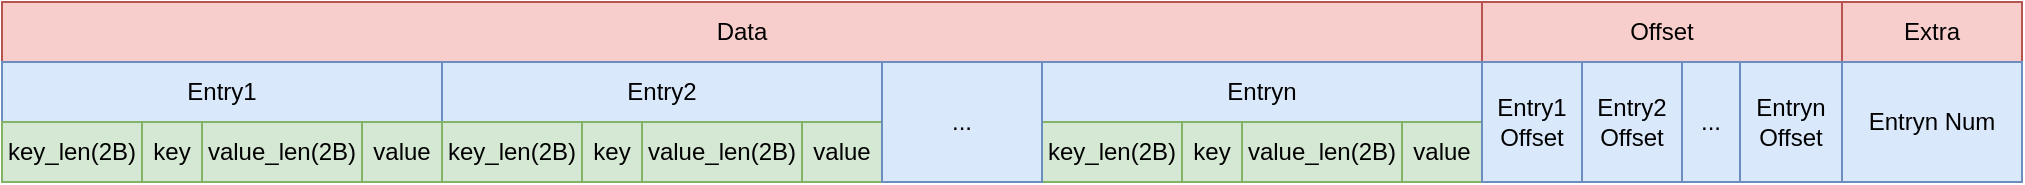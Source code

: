 <mxfile>
    <diagram id="EfmnAd_fRH0P_3xbAmbj" name="Page-1">
        <mxGraphModel dx="1542" dy="701" grid="1" gridSize="10" guides="1" tooltips="1" connect="1" arrows="1" fold="1" page="1" pageScale="1" pageWidth="850" pageHeight="1100" math="0" shadow="0">
            <root>
                <mxCell id="0"/>
                <mxCell id="1" parent="0"/>
                <mxCell id="2" value="Data" style="rounded=0;whiteSpace=wrap;html=1;fillColor=#f8cecc;strokeColor=#b85450;" vertex="1" parent="1">
                    <mxGeometry x="320" y="220" width="740" height="30" as="geometry"/>
                </mxCell>
                <mxCell id="3" value="Entry1" style="rounded=0;whiteSpace=wrap;html=1;fillColor=#dae8fc;strokeColor=#6c8ebf;" vertex="1" parent="1">
                    <mxGeometry x="320" y="250" width="220" height="30" as="geometry"/>
                </mxCell>
                <mxCell id="4" value="key_len(2B)" style="rounded=0;whiteSpace=wrap;html=1;fillColor=#d5e8d4;strokeColor=#82b366;" vertex="1" parent="1">
                    <mxGeometry x="320" y="280" width="70" height="30" as="geometry"/>
                </mxCell>
                <mxCell id="5" value="key" style="rounded=0;whiteSpace=wrap;html=1;fillColor=#d5e8d4;strokeColor=#82b366;" vertex="1" parent="1">
                    <mxGeometry x="390" y="280" width="30" height="30" as="geometry"/>
                </mxCell>
                <mxCell id="6" value="value_len(2B)" style="rounded=0;whiteSpace=wrap;html=1;fillColor=#d5e8d4;strokeColor=#82b366;" vertex="1" parent="1">
                    <mxGeometry x="420" y="280" width="80" height="30" as="geometry"/>
                </mxCell>
                <mxCell id="7" value="value" style="rounded=0;whiteSpace=wrap;html=1;fillColor=#d5e8d4;strokeColor=#82b366;" vertex="1" parent="1">
                    <mxGeometry x="500" y="280" width="40" height="30" as="geometry"/>
                </mxCell>
                <mxCell id="8" value="Entry2" style="rounded=0;whiteSpace=wrap;html=1;fillColor=#dae8fc;strokeColor=#6c8ebf;" vertex="1" parent="1">
                    <mxGeometry x="540" y="250" width="220" height="30" as="geometry"/>
                </mxCell>
                <mxCell id="9" value="key_len(2B)" style="rounded=0;whiteSpace=wrap;html=1;fillColor=#d5e8d4;strokeColor=#82b366;" vertex="1" parent="1">
                    <mxGeometry x="540" y="280" width="70" height="30" as="geometry"/>
                </mxCell>
                <mxCell id="10" value="key" style="rounded=0;whiteSpace=wrap;html=1;fillColor=#d5e8d4;strokeColor=#82b366;" vertex="1" parent="1">
                    <mxGeometry x="610" y="280" width="30" height="30" as="geometry"/>
                </mxCell>
                <mxCell id="11" value="value_len(2B)" style="rounded=0;whiteSpace=wrap;html=1;fillColor=#d5e8d4;strokeColor=#82b366;" vertex="1" parent="1">
                    <mxGeometry x="640" y="280" width="80" height="30" as="geometry"/>
                </mxCell>
                <mxCell id="12" value="value" style="rounded=0;whiteSpace=wrap;html=1;fillColor=#d5e8d4;strokeColor=#82b366;" vertex="1" parent="1">
                    <mxGeometry x="720" y="280" width="40" height="30" as="geometry"/>
                </mxCell>
                <mxCell id="13" value="Entryn" style="rounded=0;whiteSpace=wrap;html=1;fillColor=#dae8fc;strokeColor=#6c8ebf;" vertex="1" parent="1">
                    <mxGeometry x="840" y="250" width="220" height="30" as="geometry"/>
                </mxCell>
                <mxCell id="14" value="key_len(2B)" style="rounded=0;whiteSpace=wrap;html=1;fillColor=#d5e8d4;strokeColor=#82b366;" vertex="1" parent="1">
                    <mxGeometry x="840" y="280" width="70" height="30" as="geometry"/>
                </mxCell>
                <mxCell id="15" value="key" style="rounded=0;whiteSpace=wrap;html=1;fillColor=#d5e8d4;strokeColor=#82b366;" vertex="1" parent="1">
                    <mxGeometry x="910" y="280" width="30" height="30" as="geometry"/>
                </mxCell>
                <mxCell id="16" value="value_len(2B)" style="rounded=0;whiteSpace=wrap;html=1;fillColor=#d5e8d4;strokeColor=#82b366;" vertex="1" parent="1">
                    <mxGeometry x="940" y="280" width="80" height="30" as="geometry"/>
                </mxCell>
                <mxCell id="17" value="value" style="rounded=0;whiteSpace=wrap;html=1;fillColor=#d5e8d4;strokeColor=#82b366;" vertex="1" parent="1">
                    <mxGeometry x="1020" y="280" width="40" height="30" as="geometry"/>
                </mxCell>
                <mxCell id="18" value="..." style="rounded=0;whiteSpace=wrap;html=1;fillColor=#dae8fc;strokeColor=#6c8ebf;" vertex="1" parent="1">
                    <mxGeometry x="760" y="250" width="80" height="60" as="geometry"/>
                </mxCell>
                <mxCell id="19" value="Offset" style="rounded=0;whiteSpace=wrap;html=1;fillColor=#f8cecc;strokeColor=#b85450;" vertex="1" parent="1">
                    <mxGeometry x="1060" y="220" width="180" height="30" as="geometry"/>
                </mxCell>
                <mxCell id="20" value="Entry1 Offset" style="rounded=0;whiteSpace=wrap;html=1;fillColor=#dae8fc;strokeColor=#6c8ebf;" vertex="1" parent="1">
                    <mxGeometry x="1060" y="250" width="50" height="60" as="geometry"/>
                </mxCell>
                <mxCell id="21" value="Entry2 Offset" style="rounded=0;whiteSpace=wrap;html=1;fillColor=#dae8fc;strokeColor=#6c8ebf;" vertex="1" parent="1">
                    <mxGeometry x="1110" y="250" width="50" height="60" as="geometry"/>
                </mxCell>
                <mxCell id="22" value="..." style="rounded=0;whiteSpace=wrap;html=1;fillColor=#dae8fc;strokeColor=#6c8ebf;" vertex="1" parent="1">
                    <mxGeometry x="1160" y="250" width="29" height="60" as="geometry"/>
                </mxCell>
                <mxCell id="23" value="Entryn Offset" style="rounded=0;whiteSpace=wrap;html=1;fillColor=#dae8fc;strokeColor=#6c8ebf;" vertex="1" parent="1">
                    <mxGeometry x="1189" y="250" width="51" height="60" as="geometry"/>
                </mxCell>
                <mxCell id="24" value="Extra" style="rounded=0;whiteSpace=wrap;html=1;fillColor=#f8cecc;strokeColor=#b85450;" vertex="1" parent="1">
                    <mxGeometry x="1240" y="220" width="90" height="30" as="geometry"/>
                </mxCell>
                <mxCell id="25" value="Entryn Num" style="rounded=0;whiteSpace=wrap;html=1;fillColor=#dae8fc;strokeColor=#6c8ebf;" vertex="1" parent="1">
                    <mxGeometry x="1240" y="250" width="90" height="60" as="geometry"/>
                </mxCell>
            </root>
        </mxGraphModel>
    </diagram>
</mxfile>